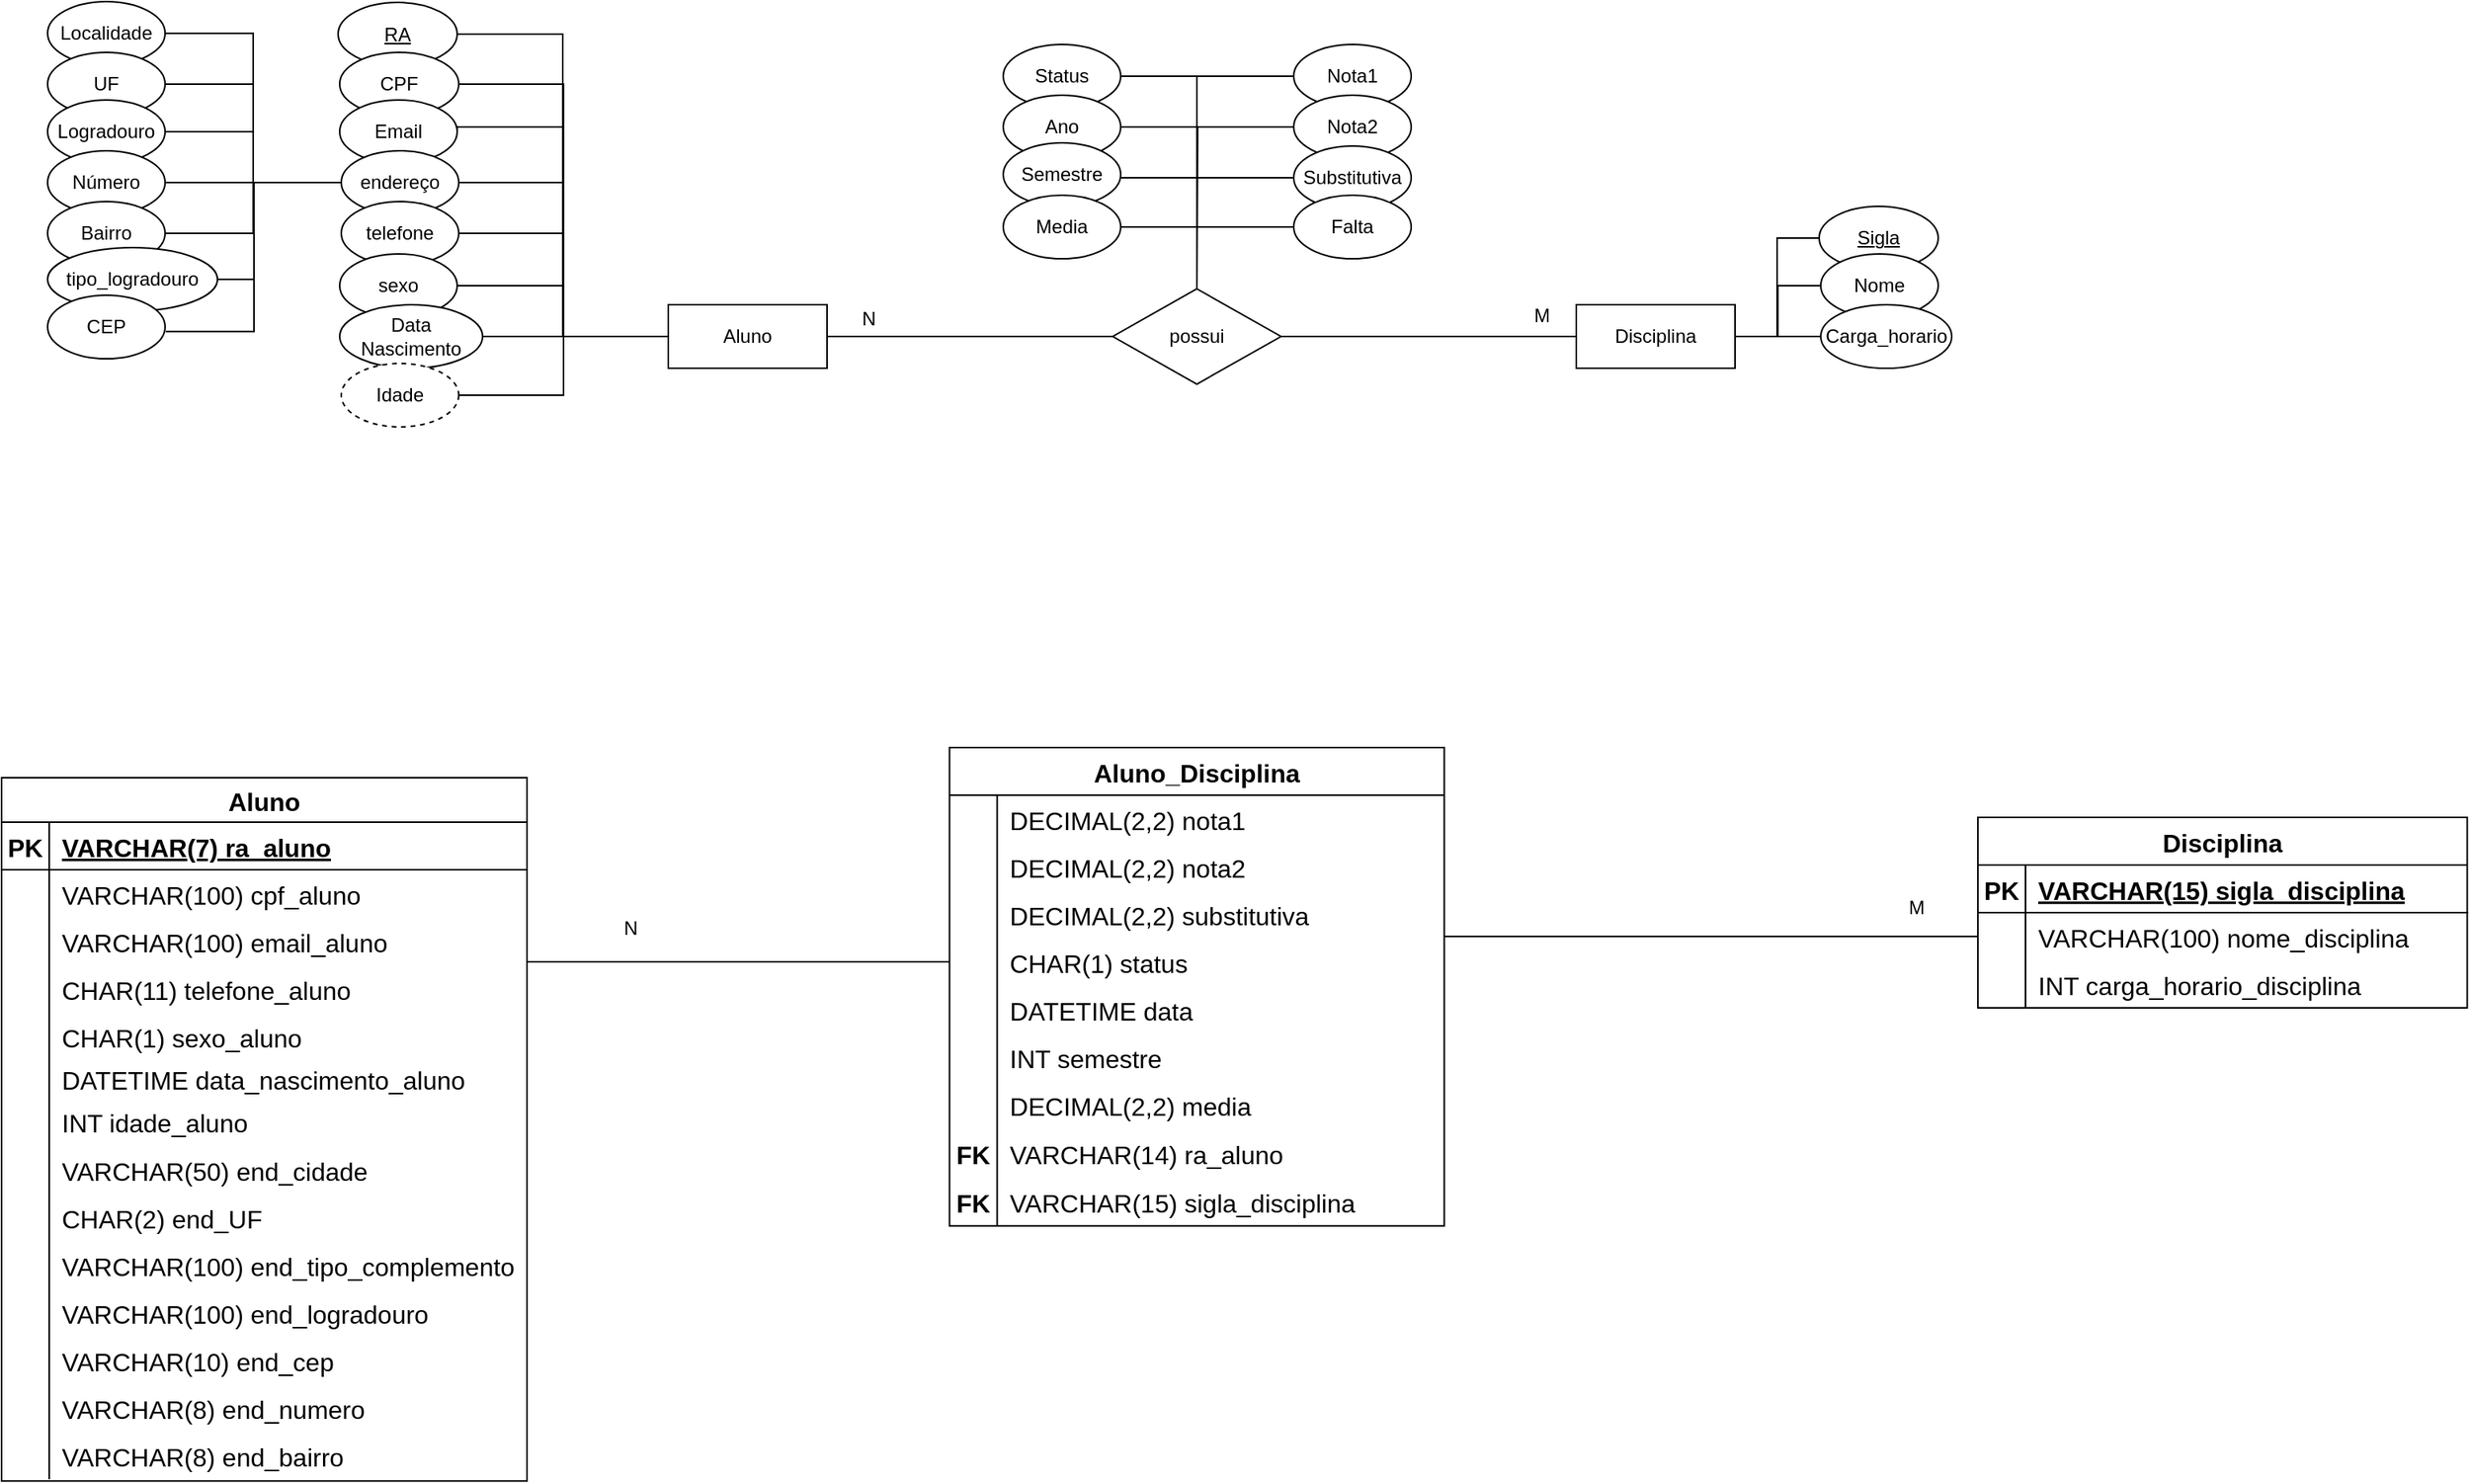 <mxfile version="17.1.3" type="github">
  <diagram id="92HCizF0M8DW_3v3pfqs" name="Page-1">
    <mxGraphModel dx="2462" dy="394" grid="0" gridSize="10" guides="1" tooltips="1" connect="1" arrows="1" fold="1" page="0" pageScale="1" pageWidth="827" pageHeight="1169" math="0" shadow="0">
      <root>
        <mxCell id="0" />
        <mxCell id="1" parent="0" />
        <mxCell id="YF7452UKXAWDAOlCruJd-1" value="RA" style="ellipse;whiteSpace=wrap;html=1;align=center;fontStyle=4;" vertex="1" parent="1">
          <mxGeometry x="-12" y="446.5" width="75" height="40" as="geometry" />
        </mxCell>
        <mxCell id="YF7452UKXAWDAOlCruJd-2" style="edgeStyle=orthogonalEdgeStyle;rounded=0;orthogonalLoop=1;jettySize=auto;html=1;entryX=1;entryY=0.5;entryDx=0;entryDy=0;endArrow=none;endFill=0;" edge="1" parent="1" source="YF7452UKXAWDAOlCruJd-11" target="YF7452UKXAWDAOlCruJd-25">
          <mxGeometry relative="1" as="geometry" />
        </mxCell>
        <mxCell id="YF7452UKXAWDAOlCruJd-3" style="edgeStyle=orthogonalEdgeStyle;rounded=0;orthogonalLoop=1;jettySize=auto;html=1;entryX=1;entryY=0.5;entryDx=0;entryDy=0;endArrow=none;endFill=0;" edge="1" parent="1" source="YF7452UKXAWDAOlCruJd-11" target="YF7452UKXAWDAOlCruJd-24">
          <mxGeometry relative="1" as="geometry" />
        </mxCell>
        <mxCell id="YF7452UKXAWDAOlCruJd-4" style="edgeStyle=orthogonalEdgeStyle;rounded=0;orthogonalLoop=1;jettySize=auto;html=1;entryX=1;entryY=0.5;entryDx=0;entryDy=0;endArrow=none;endFill=0;" edge="1" parent="1" source="YF7452UKXAWDAOlCruJd-11" target="YF7452UKXAWDAOlCruJd-23">
          <mxGeometry relative="1" as="geometry">
            <Array as="points">
              <mxPoint x="130" y="657" />
              <mxPoint x="130" y="625" />
            </Array>
          </mxGeometry>
        </mxCell>
        <mxCell id="YF7452UKXAWDAOlCruJd-5" style="edgeStyle=orthogonalEdgeStyle;rounded=0;orthogonalLoop=1;jettySize=auto;html=1;entryX=1;entryY=0.5;entryDx=0;entryDy=0;endArrow=none;endFill=0;" edge="1" parent="1" source="YF7452UKXAWDAOlCruJd-11" target="YF7452UKXAWDAOlCruJd-22">
          <mxGeometry relative="1" as="geometry" />
        </mxCell>
        <mxCell id="YF7452UKXAWDAOlCruJd-6" style="edgeStyle=orthogonalEdgeStyle;rounded=0;orthogonalLoop=1;jettySize=auto;html=1;entryX=1;entryY=0.5;entryDx=0;entryDy=0;endArrow=none;endFill=0;" edge="1" parent="1" source="YF7452UKXAWDAOlCruJd-11" target="YF7452UKXAWDAOlCruJd-21">
          <mxGeometry relative="1" as="geometry" />
        </mxCell>
        <mxCell id="YF7452UKXAWDAOlCruJd-7" style="edgeStyle=orthogonalEdgeStyle;rounded=0;orthogonalLoop=1;jettySize=auto;html=1;entryX=1;entryY=0.5;entryDx=0;entryDy=0;endArrow=none;endFill=0;" edge="1" parent="1" source="YF7452UKXAWDAOlCruJd-11" target="YF7452UKXAWDAOlCruJd-13">
          <mxGeometry relative="1" as="geometry">
            <Array as="points">
              <mxPoint x="130" y="657" />
              <mxPoint x="130" y="525" />
            </Array>
          </mxGeometry>
        </mxCell>
        <mxCell id="YF7452UKXAWDAOlCruJd-8" style="edgeStyle=orthogonalEdgeStyle;rounded=0;orthogonalLoop=1;jettySize=auto;html=1;entryX=1;entryY=0.5;entryDx=0;entryDy=0;endArrow=none;endFill=0;" edge="1" parent="1" source="YF7452UKXAWDAOlCruJd-11" target="YF7452UKXAWDAOlCruJd-12">
          <mxGeometry relative="1" as="geometry" />
        </mxCell>
        <mxCell id="YF7452UKXAWDAOlCruJd-9" style="edgeStyle=orthogonalEdgeStyle;rounded=0;orthogonalLoop=1;jettySize=auto;html=1;entryX=0;entryY=0.5;entryDx=0;entryDy=0;endArrow=none;endFill=0;" edge="1" parent="1" source="YF7452UKXAWDAOlCruJd-11" target="YF7452UKXAWDAOlCruJd-35">
          <mxGeometry relative="1" as="geometry" />
        </mxCell>
        <mxCell id="YF7452UKXAWDAOlCruJd-10" style="edgeStyle=orthogonalEdgeStyle;rounded=0;orthogonalLoop=1;jettySize=auto;html=1;entryX=1;entryY=0.5;entryDx=0;entryDy=0;endArrow=none;endFill=0;" edge="1" parent="1" source="YF7452UKXAWDAOlCruJd-11" target="YF7452UKXAWDAOlCruJd-1">
          <mxGeometry relative="1" as="geometry" />
        </mxCell>
        <mxCell id="YF7452UKXAWDAOlCruJd-11" value="Aluno" style="whiteSpace=wrap;html=1;align=center;" vertex="1" parent="1">
          <mxGeometry x="196" y="637" width="100" height="40" as="geometry" />
        </mxCell>
        <mxCell id="YF7452UKXAWDAOlCruJd-12" value="CPF" style="ellipse;whiteSpace=wrap;html=1;align=center;fontStyle=0;" vertex="1" parent="1">
          <mxGeometry x="-11" y="478" width="75" height="40" as="geometry" />
        </mxCell>
        <mxCell id="YF7452UKXAWDAOlCruJd-13" value="Email" style="ellipse;whiteSpace=wrap;html=1;align=center;" vertex="1" parent="1">
          <mxGeometry x="-11" y="508" width="74" height="40" as="geometry" />
        </mxCell>
        <mxCell id="YF7452UKXAWDAOlCruJd-14" style="edgeStyle=orthogonalEdgeStyle;rounded=0;orthogonalLoop=1;jettySize=auto;html=1;exitX=0;exitY=0.5;exitDx=0;exitDy=0;entryX=1;entryY=0.5;entryDx=0;entryDy=0;endArrow=none;endFill=0;" edge="1" parent="1" source="YF7452UKXAWDAOlCruJd-21" target="YF7452UKXAWDAOlCruJd-26">
          <mxGeometry relative="1" as="geometry" />
        </mxCell>
        <mxCell id="YF7452UKXAWDAOlCruJd-15" style="edgeStyle=orthogonalEdgeStyle;rounded=0;orthogonalLoop=1;jettySize=auto;html=1;entryX=1;entryY=0.5;entryDx=0;entryDy=0;endArrow=none;endFill=0;" edge="1" parent="1" source="YF7452UKXAWDAOlCruJd-21" target="YF7452UKXAWDAOlCruJd-27">
          <mxGeometry relative="1" as="geometry" />
        </mxCell>
        <mxCell id="YF7452UKXAWDAOlCruJd-16" style="edgeStyle=orthogonalEdgeStyle;rounded=0;orthogonalLoop=1;jettySize=auto;html=1;entryX=1;entryY=0.5;entryDx=0;entryDy=0;endArrow=none;endFill=0;" edge="1" parent="1" source="YF7452UKXAWDAOlCruJd-21" target="YF7452UKXAWDAOlCruJd-28">
          <mxGeometry relative="1" as="geometry" />
        </mxCell>
        <mxCell id="YF7452UKXAWDAOlCruJd-17" style="edgeStyle=orthogonalEdgeStyle;rounded=0;orthogonalLoop=1;jettySize=auto;html=1;entryX=1;entryY=0.5;entryDx=0;entryDy=0;endArrow=none;endFill=0;" edge="1" parent="1" source="YF7452UKXAWDAOlCruJd-21" target="YF7452UKXAWDAOlCruJd-29">
          <mxGeometry relative="1" as="geometry" />
        </mxCell>
        <mxCell id="YF7452UKXAWDAOlCruJd-18" style="edgeStyle=orthogonalEdgeStyle;rounded=0;orthogonalLoop=1;jettySize=auto;html=1;entryX=1;entryY=0.5;entryDx=0;entryDy=0;endArrow=none;endFill=0;" edge="1" parent="1" source="YF7452UKXAWDAOlCruJd-21" target="YF7452UKXAWDAOlCruJd-30">
          <mxGeometry relative="1" as="geometry" />
        </mxCell>
        <mxCell id="YF7452UKXAWDAOlCruJd-19" style="edgeStyle=orthogonalEdgeStyle;rounded=0;orthogonalLoop=1;jettySize=auto;html=1;entryX=1;entryY=0.5;entryDx=0;entryDy=0;endArrow=none;endFill=0;" edge="1" parent="1" source="YF7452UKXAWDAOlCruJd-21" target="YF7452UKXAWDAOlCruJd-31">
          <mxGeometry relative="1" as="geometry">
            <Array as="points">
              <mxPoint x="-65" y="560" />
              <mxPoint x="-65" y="621" />
            </Array>
          </mxGeometry>
        </mxCell>
        <mxCell id="YF7452UKXAWDAOlCruJd-20" style="edgeStyle=orthogonalEdgeStyle;rounded=0;orthogonalLoop=1;jettySize=auto;html=1;entryX=1.005;entryY=0.572;entryDx=0;entryDy=0;entryPerimeter=0;endArrow=none;endFill=0;" edge="1" parent="1" source="YF7452UKXAWDAOlCruJd-21" target="YF7452UKXAWDAOlCruJd-32">
          <mxGeometry relative="1" as="geometry">
            <Array as="points">
              <mxPoint x="-65" y="560" />
              <mxPoint x="-65" y="654" />
            </Array>
          </mxGeometry>
        </mxCell>
        <mxCell id="YF7452UKXAWDAOlCruJd-21" value="endereço" style="ellipse;whiteSpace=wrap;html=1;align=center;" vertex="1" parent="1">
          <mxGeometry x="-10" y="540" width="74" height="40" as="geometry" />
        </mxCell>
        <mxCell id="YF7452UKXAWDAOlCruJd-22" value="telefone" style="ellipse;whiteSpace=wrap;html=1;align=center;" vertex="1" parent="1">
          <mxGeometry x="-10" y="572" width="74" height="40" as="geometry" />
        </mxCell>
        <mxCell id="YF7452UKXAWDAOlCruJd-23" value="sexo" style="ellipse;whiteSpace=wrap;html=1;align=center;" vertex="1" parent="1">
          <mxGeometry x="-11" y="605" width="74" height="40" as="geometry" />
        </mxCell>
        <mxCell id="YF7452UKXAWDAOlCruJd-24" value="Data Nascimento" style="ellipse;whiteSpace=wrap;html=1;align=center;" vertex="1" parent="1">
          <mxGeometry x="-11" y="637" width="90" height="40" as="geometry" />
        </mxCell>
        <mxCell id="YF7452UKXAWDAOlCruJd-25" value="Idade" style="ellipse;whiteSpace=wrap;html=1;align=center;dashed=1;" vertex="1" parent="1">
          <mxGeometry x="-10" y="674" width="74" height="40" as="geometry" />
        </mxCell>
        <mxCell id="YF7452UKXAWDAOlCruJd-26" value="Localidade" style="ellipse;whiteSpace=wrap;html=1;align=center;" vertex="1" parent="1">
          <mxGeometry x="-195" y="446" width="74" height="40" as="geometry" />
        </mxCell>
        <mxCell id="YF7452UKXAWDAOlCruJd-27" value="UF" style="ellipse;whiteSpace=wrap;html=1;align=center;" vertex="1" parent="1">
          <mxGeometry x="-195" y="478" width="74" height="40" as="geometry" />
        </mxCell>
        <mxCell id="YF7452UKXAWDAOlCruJd-28" value="Logradouro" style="ellipse;whiteSpace=wrap;html=1;align=center;" vertex="1" parent="1">
          <mxGeometry x="-195" y="508" width="74" height="40" as="geometry" />
        </mxCell>
        <mxCell id="YF7452UKXAWDAOlCruJd-29" value="Número" style="ellipse;whiteSpace=wrap;html=1;align=center;" vertex="1" parent="1">
          <mxGeometry x="-195" y="540" width="74" height="40" as="geometry" />
        </mxCell>
        <mxCell id="YF7452UKXAWDAOlCruJd-30" value="Bairro" style="ellipse;whiteSpace=wrap;html=1;align=center;" vertex="1" parent="1">
          <mxGeometry x="-195" y="572" width="74" height="40" as="geometry" />
        </mxCell>
        <mxCell id="YF7452UKXAWDAOlCruJd-31" value="tipo_logradouro" style="ellipse;whiteSpace=wrap;html=1;align=center;" vertex="1" parent="1">
          <mxGeometry x="-195" y="601" width="107" height="40" as="geometry" />
        </mxCell>
        <mxCell id="YF7452UKXAWDAOlCruJd-32" value="CEP" style="ellipse;whiteSpace=wrap;html=1;align=center;" vertex="1" parent="1">
          <mxGeometry x="-195" y="631" width="74" height="40" as="geometry" />
        </mxCell>
        <mxCell id="YF7452UKXAWDAOlCruJd-33" style="edgeStyle=orthogonalEdgeStyle;rounded=0;orthogonalLoop=1;jettySize=auto;html=1;entryX=0;entryY=0.5;entryDx=0;entryDy=0;endArrow=none;endFill=0;" edge="1" parent="1" source="YF7452UKXAWDAOlCruJd-35" target="YF7452UKXAWDAOlCruJd-39">
          <mxGeometry relative="1" as="geometry" />
        </mxCell>
        <mxCell id="YF7452UKXAWDAOlCruJd-34" style="edgeStyle=orthogonalEdgeStyle;rounded=0;orthogonalLoop=1;jettySize=auto;html=1;entryX=1;entryY=0.5;entryDx=0;entryDy=0;fontSize=16;endArrow=none;endFill=0;" edge="1" parent="1" source="YF7452UKXAWDAOlCruJd-35" target="YF7452UKXAWDAOlCruJd-59">
          <mxGeometry relative="1" as="geometry" />
        </mxCell>
        <mxCell id="YF7452UKXAWDAOlCruJd-35" value="possui" style="shape=rhombus;perimeter=rhombusPerimeter;whiteSpace=wrap;html=1;align=center;" vertex="1" parent="1">
          <mxGeometry x="476" y="627" width="106" height="60" as="geometry" />
        </mxCell>
        <mxCell id="YF7452UKXAWDAOlCruJd-36" style="edgeStyle=orthogonalEdgeStyle;rounded=0;orthogonalLoop=1;jettySize=auto;html=1;entryX=0;entryY=0.5;entryDx=0;entryDy=0;endArrow=none;endFill=0;" edge="1" parent="1" source="YF7452UKXAWDAOlCruJd-39" target="YF7452UKXAWDAOlCruJd-42">
          <mxGeometry relative="1" as="geometry" />
        </mxCell>
        <mxCell id="YF7452UKXAWDAOlCruJd-37" style="edgeStyle=orthogonalEdgeStyle;rounded=0;orthogonalLoop=1;jettySize=auto;html=1;entryX=0;entryY=0.5;entryDx=0;entryDy=0;endArrow=none;endFill=0;" edge="1" parent="1" source="YF7452UKXAWDAOlCruJd-39" target="YF7452UKXAWDAOlCruJd-43">
          <mxGeometry relative="1" as="geometry" />
        </mxCell>
        <mxCell id="YF7452UKXAWDAOlCruJd-38" style="edgeStyle=orthogonalEdgeStyle;rounded=0;orthogonalLoop=1;jettySize=auto;html=1;endArrow=none;endFill=0;" edge="1" parent="1" source="YF7452UKXAWDAOlCruJd-39" target="YF7452UKXAWDAOlCruJd-44">
          <mxGeometry relative="1" as="geometry" />
        </mxCell>
        <mxCell id="YF7452UKXAWDAOlCruJd-39" value="Disciplina" style="whiteSpace=wrap;html=1;align=center;" vertex="1" parent="1">
          <mxGeometry x="768" y="637" width="100" height="40" as="geometry" />
        </mxCell>
        <mxCell id="YF7452UKXAWDAOlCruJd-40" value="N" style="text;html=1;align=center;verticalAlign=middle;resizable=0;points=[];autosize=1;strokeColor=none;fillColor=none;" vertex="1" parent="1">
          <mxGeometry x="312" y="637" width="19" height="18" as="geometry" />
        </mxCell>
        <mxCell id="YF7452UKXAWDAOlCruJd-41" value="M" style="text;html=1;align=center;verticalAlign=middle;resizable=0;points=[];autosize=1;strokeColor=none;fillColor=none;" vertex="1" parent="1">
          <mxGeometry x="736" y="635" width="20" height="18" as="geometry" />
        </mxCell>
        <mxCell id="YF7452UKXAWDAOlCruJd-42" value="Sigla" style="ellipse;whiteSpace=wrap;html=1;align=center;fontStyle=4;" vertex="1" parent="1">
          <mxGeometry x="921" y="575" width="75" height="40" as="geometry" />
        </mxCell>
        <mxCell id="YF7452UKXAWDAOlCruJd-43" value="Nome" style="ellipse;whiteSpace=wrap;html=1;align=center;" vertex="1" parent="1">
          <mxGeometry x="922" y="605" width="74" height="40" as="geometry" />
        </mxCell>
        <mxCell id="YF7452UKXAWDAOlCruJd-44" value="Carga_horario" style="ellipse;whiteSpace=wrap;html=1;align=center;" vertex="1" parent="1">
          <mxGeometry x="922" y="637" width="82.5" height="40" as="geometry" />
        </mxCell>
        <mxCell id="YF7452UKXAWDAOlCruJd-45" style="edgeStyle=orthogonalEdgeStyle;rounded=0;orthogonalLoop=1;jettySize=auto;html=1;entryX=0.5;entryY=0;entryDx=0;entryDy=0;endArrow=none;endFill=0;" edge="1" parent="1" source="YF7452UKXAWDAOlCruJd-46" target="YF7452UKXAWDAOlCruJd-35">
          <mxGeometry relative="1" as="geometry" />
        </mxCell>
        <mxCell id="YF7452UKXAWDAOlCruJd-46" value="Nota1" style="ellipse;whiteSpace=wrap;html=1;align=center;" vertex="1" parent="1">
          <mxGeometry x="590" y="473" width="74" height="40" as="geometry" />
        </mxCell>
        <mxCell id="YF7452UKXAWDAOlCruJd-47" style="edgeStyle=orthogonalEdgeStyle;rounded=0;orthogonalLoop=1;jettySize=auto;html=1;entryX=0.5;entryY=0;entryDx=0;entryDy=0;endArrow=none;endFill=0;" edge="1" parent="1" source="YF7452UKXAWDAOlCruJd-48" target="YF7452UKXAWDAOlCruJd-35">
          <mxGeometry relative="1" as="geometry" />
        </mxCell>
        <mxCell id="YF7452UKXAWDAOlCruJd-48" value="Nota2" style="ellipse;whiteSpace=wrap;html=1;align=center;" vertex="1" parent="1">
          <mxGeometry x="590" y="505" width="74" height="40" as="geometry" />
        </mxCell>
        <mxCell id="YF7452UKXAWDAOlCruJd-49" style="edgeStyle=orthogonalEdgeStyle;rounded=0;orthogonalLoop=1;jettySize=auto;html=1;entryX=0.5;entryY=0;entryDx=0;entryDy=0;endArrow=none;endFill=0;" edge="1" parent="1" source="YF7452UKXAWDAOlCruJd-50" target="YF7452UKXAWDAOlCruJd-35">
          <mxGeometry relative="1" as="geometry" />
        </mxCell>
        <mxCell id="YF7452UKXAWDAOlCruJd-50" value="Substitutiva" style="ellipse;whiteSpace=wrap;html=1;align=center;" vertex="1" parent="1">
          <mxGeometry x="590" y="537" width="74" height="40" as="geometry" />
        </mxCell>
        <mxCell id="YF7452UKXAWDAOlCruJd-51" style="edgeStyle=orthogonalEdgeStyle;rounded=0;orthogonalLoop=1;jettySize=auto;html=1;entryX=0.5;entryY=0;entryDx=0;entryDy=0;endArrow=none;endFill=0;" edge="1" parent="1" source="YF7452UKXAWDAOlCruJd-52" target="YF7452UKXAWDAOlCruJd-35">
          <mxGeometry relative="1" as="geometry" />
        </mxCell>
        <mxCell id="YF7452UKXAWDAOlCruJd-52" value="Falta" style="ellipse;whiteSpace=wrap;html=1;align=center;" vertex="1" parent="1">
          <mxGeometry x="590" y="568" width="74" height="40" as="geometry" />
        </mxCell>
        <mxCell id="YF7452UKXAWDAOlCruJd-53" style="edgeStyle=orthogonalEdgeStyle;rounded=0;orthogonalLoop=1;jettySize=auto;html=1;entryX=0.5;entryY=0;entryDx=0;entryDy=0;endArrow=none;endFill=0;" edge="1" parent="1" source="YF7452UKXAWDAOlCruJd-54" target="YF7452UKXAWDAOlCruJd-35">
          <mxGeometry relative="1" as="geometry">
            <Array as="points">
              <mxPoint x="529" y="493" />
            </Array>
          </mxGeometry>
        </mxCell>
        <mxCell id="YF7452UKXAWDAOlCruJd-54" value="Status" style="ellipse;whiteSpace=wrap;html=1;align=center;" vertex="1" parent="1">
          <mxGeometry x="407" y="473" width="74" height="40" as="geometry" />
        </mxCell>
        <mxCell id="YF7452UKXAWDAOlCruJd-55" style="edgeStyle=orthogonalEdgeStyle;rounded=0;orthogonalLoop=1;jettySize=auto;html=1;endArrow=none;endFill=0;" edge="1" parent="1" source="YF7452UKXAWDAOlCruJd-56">
          <mxGeometry relative="1" as="geometry">
            <mxPoint x="529" y="625.882" as="targetPoint" />
          </mxGeometry>
        </mxCell>
        <mxCell id="YF7452UKXAWDAOlCruJd-56" value="Ano" style="ellipse;whiteSpace=wrap;html=1;align=center;" vertex="1" parent="1">
          <mxGeometry x="407" y="505" width="74" height="40" as="geometry" />
        </mxCell>
        <mxCell id="YF7452UKXAWDAOlCruJd-57" style="edgeStyle=orthogonalEdgeStyle;rounded=0;orthogonalLoop=1;jettySize=auto;html=1;entryX=0.5;entryY=0;entryDx=0;entryDy=0;endArrow=none;endFill=0;" edge="1" parent="1" source="YF7452UKXAWDAOlCruJd-58" target="YF7452UKXAWDAOlCruJd-35">
          <mxGeometry relative="1" as="geometry">
            <Array as="points">
              <mxPoint x="529" y="557" />
            </Array>
          </mxGeometry>
        </mxCell>
        <mxCell id="YF7452UKXAWDAOlCruJd-58" value="Semestre" style="ellipse;whiteSpace=wrap;html=1;align=center;" vertex="1" parent="1">
          <mxGeometry x="407" y="535" width="74" height="40" as="geometry" />
        </mxCell>
        <mxCell id="YF7452UKXAWDAOlCruJd-59" value="Media" style="ellipse;whiteSpace=wrap;html=1;align=center;" vertex="1" parent="1">
          <mxGeometry x="407" y="568" width="74" height="40" as="geometry" />
        </mxCell>
        <mxCell id="YF7452UKXAWDAOlCruJd-60" style="edgeStyle=orthogonalEdgeStyle;rounded=0;orthogonalLoop=1;jettySize=auto;html=1;entryX=0;entryY=0.5;entryDx=0;entryDy=0;endArrow=none;endFill=0;" edge="1" parent="1" source="YF7452UKXAWDAOlCruJd-61" target="YF7452UKXAWDAOlCruJd-115">
          <mxGeometry relative="1" as="geometry">
            <Array as="points">
              <mxPoint x="162" y="1051" />
              <mxPoint x="162" y="1051" />
            </Array>
          </mxGeometry>
        </mxCell>
        <mxCell id="YF7452UKXAWDAOlCruJd-61" value="Aluno" style="shape=table;startSize=28;container=1;collapsible=1;childLayout=tableLayout;fixedRows=1;rowLines=0;fontStyle=1;align=center;resizeLast=1;fontSize=16;" vertex="1" parent="1">
          <mxGeometry x="-224" y="935" width="331" height="443.08" as="geometry" />
        </mxCell>
        <mxCell id="YF7452UKXAWDAOlCruJd-62" value="" style="shape=tableRow;horizontal=0;startSize=0;swimlaneHead=0;swimlaneBody=0;fillColor=none;collapsible=0;dropTarget=0;points=[[0,0.5],[1,0.5]];portConstraint=eastwest;top=0;left=0;right=0;bottom=1;fontSize=16;" vertex="1" parent="YF7452UKXAWDAOlCruJd-61">
          <mxGeometry y="28" width="331" height="30" as="geometry" />
        </mxCell>
        <mxCell id="YF7452UKXAWDAOlCruJd-63" value="PK" style="shape=partialRectangle;connectable=0;fillColor=none;top=0;left=0;bottom=0;right=0;fontStyle=1;overflow=hidden;fontSize=16;" vertex="1" parent="YF7452UKXAWDAOlCruJd-62">
          <mxGeometry width="30" height="30" as="geometry">
            <mxRectangle width="30" height="30" as="alternateBounds" />
          </mxGeometry>
        </mxCell>
        <mxCell id="YF7452UKXAWDAOlCruJd-64" value="VARCHAR(7) ra_aluno" style="shape=partialRectangle;connectable=0;fillColor=none;top=0;left=0;bottom=0;right=0;align=left;spacingLeft=6;fontStyle=5;overflow=hidden;fontSize=16;" vertex="1" parent="YF7452UKXAWDAOlCruJd-62">
          <mxGeometry x="30" width="301" height="30" as="geometry">
            <mxRectangle width="301" height="30" as="alternateBounds" />
          </mxGeometry>
        </mxCell>
        <mxCell id="YF7452UKXAWDAOlCruJd-65" value="" style="shape=tableRow;horizontal=0;startSize=0;swimlaneHead=0;swimlaneBody=0;fillColor=none;collapsible=0;dropTarget=0;points=[[0,0.5],[1,0.5]];portConstraint=eastwest;top=0;left=0;right=0;bottom=0;fontSize=16;" vertex="1" parent="YF7452UKXAWDAOlCruJd-61">
          <mxGeometry y="58" width="331" height="30" as="geometry" />
        </mxCell>
        <mxCell id="YF7452UKXAWDAOlCruJd-66" value="" style="shape=partialRectangle;connectable=0;fillColor=none;top=0;left=0;bottom=0;right=0;editable=1;overflow=hidden;fontSize=16;" vertex="1" parent="YF7452UKXAWDAOlCruJd-65">
          <mxGeometry width="30" height="30" as="geometry">
            <mxRectangle width="30" height="30" as="alternateBounds" />
          </mxGeometry>
        </mxCell>
        <mxCell id="YF7452UKXAWDAOlCruJd-67" value="VARCHAR(100) cpf_aluno" style="shape=partialRectangle;connectable=0;fillColor=none;top=0;left=0;bottom=0;right=0;align=left;spacingLeft=6;overflow=hidden;fontSize=16;" vertex="1" parent="YF7452UKXAWDAOlCruJd-65">
          <mxGeometry x="30" width="301" height="30" as="geometry">
            <mxRectangle width="301" height="30" as="alternateBounds" />
          </mxGeometry>
        </mxCell>
        <mxCell id="YF7452UKXAWDAOlCruJd-68" value="" style="shape=tableRow;horizontal=0;startSize=0;swimlaneHead=0;swimlaneBody=0;fillColor=none;collapsible=0;dropTarget=0;points=[[0,0.5],[1,0.5]];portConstraint=eastwest;top=0;left=0;right=0;bottom=0;fontSize=16;" vertex="1" parent="YF7452UKXAWDAOlCruJd-61">
          <mxGeometry y="88" width="331" height="30" as="geometry" />
        </mxCell>
        <mxCell id="YF7452UKXAWDAOlCruJd-69" value="" style="shape=partialRectangle;connectable=0;fillColor=none;top=0;left=0;bottom=0;right=0;editable=1;overflow=hidden;fontSize=16;" vertex="1" parent="YF7452UKXAWDAOlCruJd-68">
          <mxGeometry width="30" height="30" as="geometry">
            <mxRectangle width="30" height="30" as="alternateBounds" />
          </mxGeometry>
        </mxCell>
        <mxCell id="YF7452UKXAWDAOlCruJd-70" value="VARCHAR(100) email_aluno" style="shape=partialRectangle;connectable=0;fillColor=none;top=0;left=0;bottom=0;right=0;align=left;spacingLeft=6;overflow=hidden;fontSize=16;" vertex="1" parent="YF7452UKXAWDAOlCruJd-68">
          <mxGeometry x="30" width="301" height="30" as="geometry">
            <mxRectangle width="301" height="30" as="alternateBounds" />
          </mxGeometry>
        </mxCell>
        <mxCell id="YF7452UKXAWDAOlCruJd-71" value="" style="shape=tableRow;horizontal=0;startSize=0;swimlaneHead=0;swimlaneBody=0;fillColor=none;collapsible=0;dropTarget=0;points=[[0,0.5],[1,0.5]];portConstraint=eastwest;top=0;left=0;right=0;bottom=0;fontSize=16;" vertex="1" parent="YF7452UKXAWDAOlCruJd-61">
          <mxGeometry y="118" width="331" height="30" as="geometry" />
        </mxCell>
        <mxCell id="YF7452UKXAWDAOlCruJd-72" value="" style="shape=partialRectangle;connectable=0;fillColor=none;top=0;left=0;bottom=0;right=0;editable=1;overflow=hidden;fontSize=16;" vertex="1" parent="YF7452UKXAWDAOlCruJd-71">
          <mxGeometry width="30" height="30" as="geometry">
            <mxRectangle width="30" height="30" as="alternateBounds" />
          </mxGeometry>
        </mxCell>
        <mxCell id="YF7452UKXAWDAOlCruJd-73" value="CHAR(11) telefone_aluno" style="shape=partialRectangle;connectable=0;fillColor=none;top=0;left=0;bottom=0;right=0;align=left;spacingLeft=6;overflow=hidden;fontSize=16;" vertex="1" parent="YF7452UKXAWDAOlCruJd-71">
          <mxGeometry x="30" width="301" height="30" as="geometry">
            <mxRectangle width="301" height="30" as="alternateBounds" />
          </mxGeometry>
        </mxCell>
        <mxCell id="YF7452UKXAWDAOlCruJd-74" value="" style="shape=tableRow;horizontal=0;startSize=0;swimlaneHead=0;swimlaneBody=0;fillColor=none;collapsible=0;dropTarget=0;points=[[0,0.5],[1,0.5]];portConstraint=eastwest;top=0;left=0;right=0;bottom=0;fontSize=16;" vertex="1" parent="YF7452UKXAWDAOlCruJd-61">
          <mxGeometry y="148" width="331" height="30" as="geometry" />
        </mxCell>
        <mxCell id="YF7452UKXAWDAOlCruJd-75" value="" style="shape=partialRectangle;connectable=0;fillColor=none;top=0;left=0;bottom=0;right=0;editable=1;overflow=hidden;fontSize=16;" vertex="1" parent="YF7452UKXAWDAOlCruJd-74">
          <mxGeometry width="30" height="30" as="geometry">
            <mxRectangle width="30" height="30" as="alternateBounds" />
          </mxGeometry>
        </mxCell>
        <mxCell id="YF7452UKXAWDAOlCruJd-76" value="CHAR(1) sexo_aluno" style="shape=partialRectangle;connectable=0;fillColor=none;top=0;left=0;bottom=0;right=0;align=left;spacingLeft=6;overflow=hidden;fontSize=16;" vertex="1" parent="YF7452UKXAWDAOlCruJd-74">
          <mxGeometry x="30" width="301" height="30" as="geometry">
            <mxRectangle width="301" height="30" as="alternateBounds" />
          </mxGeometry>
        </mxCell>
        <mxCell id="YF7452UKXAWDAOlCruJd-77" value="" style="shape=tableRow;horizontal=0;startSize=0;swimlaneHead=0;swimlaneBody=0;fillColor=none;collapsible=0;dropTarget=0;points=[[0,0.5],[1,0.5]];portConstraint=eastwest;top=0;left=0;right=0;bottom=0;fontSize=16;" vertex="1" parent="YF7452UKXAWDAOlCruJd-61">
          <mxGeometry y="178" width="331" height="23" as="geometry" />
        </mxCell>
        <mxCell id="YF7452UKXAWDAOlCruJd-78" value="" style="shape=partialRectangle;connectable=0;fillColor=none;top=0;left=0;bottom=0;right=0;editable=1;overflow=hidden;fontSize=16;" vertex="1" parent="YF7452UKXAWDAOlCruJd-77">
          <mxGeometry width="30" height="23" as="geometry">
            <mxRectangle width="30" height="23" as="alternateBounds" />
          </mxGeometry>
        </mxCell>
        <mxCell id="YF7452UKXAWDAOlCruJd-79" value="DATETIME data_nascimento_aluno" style="shape=partialRectangle;connectable=0;fillColor=none;top=0;left=0;bottom=0;right=0;align=left;spacingLeft=6;overflow=hidden;fontSize=16;" vertex="1" parent="YF7452UKXAWDAOlCruJd-77">
          <mxGeometry x="30" width="301" height="23" as="geometry">
            <mxRectangle width="301" height="23" as="alternateBounds" />
          </mxGeometry>
        </mxCell>
        <mxCell id="YF7452UKXAWDAOlCruJd-80" value="" style="shape=tableRow;horizontal=0;startSize=0;swimlaneHead=0;swimlaneBody=0;fillColor=none;collapsible=0;dropTarget=0;points=[[0,0.5],[1,0.5]];portConstraint=eastwest;top=0;left=0;right=0;bottom=0;fontSize=16;" vertex="1" parent="YF7452UKXAWDAOlCruJd-61">
          <mxGeometry y="201" width="331" height="31" as="geometry" />
        </mxCell>
        <mxCell id="YF7452UKXAWDAOlCruJd-81" value="" style="shape=partialRectangle;connectable=0;fillColor=none;top=0;left=0;bottom=0;right=0;editable=1;overflow=hidden;fontSize=16;" vertex="1" parent="YF7452UKXAWDAOlCruJd-80">
          <mxGeometry width="30" height="31" as="geometry">
            <mxRectangle width="30" height="31" as="alternateBounds" />
          </mxGeometry>
        </mxCell>
        <mxCell id="YF7452UKXAWDAOlCruJd-82" value="INT idade_aluno" style="shape=partialRectangle;connectable=0;fillColor=none;top=0;left=0;bottom=0;right=0;align=left;spacingLeft=6;overflow=hidden;fontSize=16;" vertex="1" parent="YF7452UKXAWDAOlCruJd-80">
          <mxGeometry x="30" width="301" height="31" as="geometry">
            <mxRectangle width="301" height="31" as="alternateBounds" />
          </mxGeometry>
        </mxCell>
        <mxCell id="YF7452UKXAWDAOlCruJd-83" value="" style="shape=tableRow;horizontal=0;startSize=0;swimlaneHead=0;swimlaneBody=0;fillColor=none;collapsible=0;dropTarget=0;points=[[0,0.5],[1,0.5]];portConstraint=eastwest;top=0;left=0;right=0;bottom=0;fontSize=16;" vertex="1" parent="YF7452UKXAWDAOlCruJd-61">
          <mxGeometry y="232" width="331" height="30" as="geometry" />
        </mxCell>
        <mxCell id="YF7452UKXAWDAOlCruJd-84" value="" style="shape=partialRectangle;connectable=0;fillColor=none;top=0;left=0;bottom=0;right=0;editable=1;overflow=hidden;fontSize=16;" vertex="1" parent="YF7452UKXAWDAOlCruJd-83">
          <mxGeometry width="30" height="30" as="geometry">
            <mxRectangle width="30" height="30" as="alternateBounds" />
          </mxGeometry>
        </mxCell>
        <mxCell id="YF7452UKXAWDAOlCruJd-85" value="VARCHAR(50) end_cidade " style="shape=partialRectangle;connectable=0;fillColor=none;top=0;left=0;bottom=0;right=0;align=left;spacingLeft=6;overflow=hidden;fontSize=16;" vertex="1" parent="YF7452UKXAWDAOlCruJd-83">
          <mxGeometry x="30" width="301" height="30" as="geometry">
            <mxRectangle width="301" height="30" as="alternateBounds" />
          </mxGeometry>
        </mxCell>
        <mxCell id="YF7452UKXAWDAOlCruJd-86" value="" style="shape=tableRow;horizontal=0;startSize=0;swimlaneHead=0;swimlaneBody=0;fillColor=none;collapsible=0;dropTarget=0;points=[[0,0.5],[1,0.5]];portConstraint=eastwest;top=0;left=0;right=0;bottom=0;fontSize=16;" vertex="1" parent="YF7452UKXAWDAOlCruJd-61">
          <mxGeometry y="262" width="331" height="30" as="geometry" />
        </mxCell>
        <mxCell id="YF7452UKXAWDAOlCruJd-87" value="" style="shape=partialRectangle;connectable=0;fillColor=none;top=0;left=0;bottom=0;right=0;editable=1;overflow=hidden;fontSize=16;" vertex="1" parent="YF7452UKXAWDAOlCruJd-86">
          <mxGeometry width="30" height="30" as="geometry">
            <mxRectangle width="30" height="30" as="alternateBounds" />
          </mxGeometry>
        </mxCell>
        <mxCell id="YF7452UKXAWDAOlCruJd-88" value="CHAR(2) end_UF" style="shape=partialRectangle;connectable=0;fillColor=none;top=0;left=0;bottom=0;right=0;align=left;spacingLeft=6;overflow=hidden;fontSize=16;" vertex="1" parent="YF7452UKXAWDAOlCruJd-86">
          <mxGeometry x="30" width="301" height="30" as="geometry">
            <mxRectangle width="301" height="30" as="alternateBounds" />
          </mxGeometry>
        </mxCell>
        <mxCell id="YF7452UKXAWDAOlCruJd-89" value="" style="shape=tableRow;horizontal=0;startSize=0;swimlaneHead=0;swimlaneBody=0;fillColor=none;collapsible=0;dropTarget=0;points=[[0,0.5],[1,0.5]];portConstraint=eastwest;top=0;left=0;right=0;bottom=0;fontSize=16;" vertex="1" parent="YF7452UKXAWDAOlCruJd-61">
          <mxGeometry y="292" width="331" height="30" as="geometry" />
        </mxCell>
        <mxCell id="YF7452UKXAWDAOlCruJd-90" value="" style="shape=partialRectangle;connectable=0;fillColor=none;top=0;left=0;bottom=0;right=0;editable=1;overflow=hidden;fontSize=16;" vertex="1" parent="YF7452UKXAWDAOlCruJd-89">
          <mxGeometry width="30" height="30" as="geometry">
            <mxRectangle width="30" height="30" as="alternateBounds" />
          </mxGeometry>
        </mxCell>
        <mxCell id="YF7452UKXAWDAOlCruJd-91" value="VARCHAR(100) end_tipo_complemento" style="shape=partialRectangle;connectable=0;fillColor=none;top=0;left=0;bottom=0;right=0;align=left;spacingLeft=6;overflow=hidden;fontSize=16;" vertex="1" parent="YF7452UKXAWDAOlCruJd-89">
          <mxGeometry x="30" width="301" height="30" as="geometry">
            <mxRectangle width="301" height="30" as="alternateBounds" />
          </mxGeometry>
        </mxCell>
        <mxCell id="YF7452UKXAWDAOlCruJd-92" value="" style="shape=tableRow;horizontal=0;startSize=0;swimlaneHead=0;swimlaneBody=0;fillColor=none;collapsible=0;dropTarget=0;points=[[0,0.5],[1,0.5]];portConstraint=eastwest;top=0;left=0;right=0;bottom=0;fontSize=16;" vertex="1" parent="YF7452UKXAWDAOlCruJd-61">
          <mxGeometry y="322" width="331" height="30" as="geometry" />
        </mxCell>
        <mxCell id="YF7452UKXAWDAOlCruJd-93" value="" style="shape=partialRectangle;connectable=0;fillColor=none;top=0;left=0;bottom=0;right=0;editable=1;overflow=hidden;fontSize=16;" vertex="1" parent="YF7452UKXAWDAOlCruJd-92">
          <mxGeometry width="30" height="30" as="geometry">
            <mxRectangle width="30" height="30" as="alternateBounds" />
          </mxGeometry>
        </mxCell>
        <mxCell id="YF7452UKXAWDAOlCruJd-94" value="VARCHAR(100) end_logradouro" style="shape=partialRectangle;connectable=0;fillColor=none;top=0;left=0;bottom=0;right=0;align=left;spacingLeft=6;overflow=hidden;fontSize=16;" vertex="1" parent="YF7452UKXAWDAOlCruJd-92">
          <mxGeometry x="30" width="301" height="30" as="geometry">
            <mxRectangle width="301" height="30" as="alternateBounds" />
          </mxGeometry>
        </mxCell>
        <mxCell id="YF7452UKXAWDAOlCruJd-95" value="" style="shape=tableRow;horizontal=0;startSize=0;swimlaneHead=0;swimlaneBody=0;fillColor=none;collapsible=0;dropTarget=0;points=[[0,0.5],[1,0.5]];portConstraint=eastwest;top=0;left=0;right=0;bottom=0;fontSize=16;" vertex="1" parent="YF7452UKXAWDAOlCruJd-61">
          <mxGeometry y="352" width="331" height="30" as="geometry" />
        </mxCell>
        <mxCell id="YF7452UKXAWDAOlCruJd-96" value="" style="shape=partialRectangle;connectable=0;fillColor=none;top=0;left=0;bottom=0;right=0;editable=1;overflow=hidden;fontSize=16;" vertex="1" parent="YF7452UKXAWDAOlCruJd-95">
          <mxGeometry width="30" height="30" as="geometry">
            <mxRectangle width="30" height="30" as="alternateBounds" />
          </mxGeometry>
        </mxCell>
        <mxCell id="YF7452UKXAWDAOlCruJd-97" value="VARCHAR(10) end_cep" style="shape=partialRectangle;connectable=0;fillColor=none;top=0;left=0;bottom=0;right=0;align=left;spacingLeft=6;overflow=hidden;fontSize=16;" vertex="1" parent="YF7452UKXAWDAOlCruJd-95">
          <mxGeometry x="30" width="301" height="30" as="geometry">
            <mxRectangle width="301" height="30" as="alternateBounds" />
          </mxGeometry>
        </mxCell>
        <mxCell id="YF7452UKXAWDAOlCruJd-98" value="" style="shape=tableRow;horizontal=0;startSize=0;swimlaneHead=0;swimlaneBody=0;fillColor=none;collapsible=0;dropTarget=0;points=[[0,0.5],[1,0.5]];portConstraint=eastwest;top=0;left=0;right=0;bottom=0;fontSize=16;" vertex="1" parent="YF7452UKXAWDAOlCruJd-61">
          <mxGeometry y="382" width="331" height="30" as="geometry" />
        </mxCell>
        <mxCell id="YF7452UKXAWDAOlCruJd-99" value="" style="shape=partialRectangle;connectable=0;fillColor=none;top=0;left=0;bottom=0;right=0;editable=1;overflow=hidden;fontSize=16;" vertex="1" parent="YF7452UKXAWDAOlCruJd-98">
          <mxGeometry width="30" height="30" as="geometry">
            <mxRectangle width="30" height="30" as="alternateBounds" />
          </mxGeometry>
        </mxCell>
        <mxCell id="YF7452UKXAWDAOlCruJd-100" value="VARCHAR(8) end_numero " style="shape=partialRectangle;connectable=0;fillColor=none;top=0;left=0;bottom=0;right=0;align=left;spacingLeft=6;overflow=hidden;fontSize=16;" vertex="1" parent="YF7452UKXAWDAOlCruJd-98">
          <mxGeometry x="30" width="301" height="30" as="geometry">
            <mxRectangle width="301" height="30" as="alternateBounds" />
          </mxGeometry>
        </mxCell>
        <mxCell id="YF7452UKXAWDAOlCruJd-101" value="" style="shape=tableRow;horizontal=0;startSize=0;swimlaneHead=0;swimlaneBody=0;fillColor=none;collapsible=0;dropTarget=0;points=[[0,0.5],[1,0.5]];portConstraint=eastwest;top=0;left=0;right=0;bottom=0;fontSize=16;" vertex="1" parent="YF7452UKXAWDAOlCruJd-61">
          <mxGeometry y="412" width="331" height="30" as="geometry" />
        </mxCell>
        <mxCell id="YF7452UKXAWDAOlCruJd-102" value="" style="shape=partialRectangle;connectable=0;fillColor=none;top=0;left=0;bottom=0;right=0;editable=1;overflow=hidden;fontSize=16;" vertex="1" parent="YF7452UKXAWDAOlCruJd-101">
          <mxGeometry width="30" height="30" as="geometry">
            <mxRectangle width="30" height="30" as="alternateBounds" />
          </mxGeometry>
        </mxCell>
        <mxCell id="YF7452UKXAWDAOlCruJd-103" value="VARCHAR(8) end_bairro" style="shape=partialRectangle;connectable=0;fillColor=none;top=0;left=0;bottom=0;right=0;align=left;spacingLeft=6;overflow=hidden;fontSize=16;" vertex="1" parent="YF7452UKXAWDAOlCruJd-101">
          <mxGeometry x="30" width="301" height="30" as="geometry">
            <mxRectangle width="301" height="30" as="alternateBounds" />
          </mxGeometry>
        </mxCell>
        <mxCell id="YF7452UKXAWDAOlCruJd-104" style="edgeStyle=orthogonalEdgeStyle;rounded=0;orthogonalLoop=1;jettySize=auto;html=1;entryX=0;entryY=0.5;entryDx=0;entryDy=0;endArrow=none;endFill=0;" edge="1" parent="1" source="YF7452UKXAWDAOlCruJd-105" target="YF7452UKXAWDAOlCruJd-137">
          <mxGeometry relative="1" as="geometry">
            <Array as="points">
              <mxPoint x="776" y="1035" />
              <mxPoint x="776" y="1035" />
            </Array>
          </mxGeometry>
        </mxCell>
        <mxCell id="YF7452UKXAWDAOlCruJd-105" value="Aluno_Disciplina" style="shape=table;startSize=30;container=1;collapsible=1;childLayout=tableLayout;fixedRows=1;rowLines=0;fontStyle=1;align=center;resizeLast=1;fontSize=16;" vertex="1" parent="1">
          <mxGeometry x="373.18" y="916" width="311.63" height="301.333" as="geometry" />
        </mxCell>
        <mxCell id="YF7452UKXAWDAOlCruJd-106" value="" style="shape=tableRow;horizontal=0;startSize=0;swimlaneHead=0;swimlaneBody=0;fillColor=none;collapsible=0;dropTarget=0;points=[[0,0.5],[1,0.5]];portConstraint=eastwest;top=0;left=0;right=0;bottom=0;fontSize=16;" vertex="1" parent="YF7452UKXAWDAOlCruJd-105">
          <mxGeometry y="30" width="311.63" height="30" as="geometry" />
        </mxCell>
        <mxCell id="YF7452UKXAWDAOlCruJd-107" value="" style="shape=partialRectangle;connectable=0;fillColor=none;top=0;left=0;bottom=0;right=0;editable=1;overflow=hidden;fontSize=16;" vertex="1" parent="YF7452UKXAWDAOlCruJd-106">
          <mxGeometry width="30" height="30" as="geometry">
            <mxRectangle width="30" height="30" as="alternateBounds" />
          </mxGeometry>
        </mxCell>
        <mxCell id="YF7452UKXAWDAOlCruJd-108" value="DECIMAL(2,2) nota1" style="shape=partialRectangle;connectable=0;fillColor=none;top=0;left=0;bottom=0;right=0;align=left;spacingLeft=6;overflow=hidden;fontSize=16;" vertex="1" parent="YF7452UKXAWDAOlCruJd-106">
          <mxGeometry x="30" width="281.63" height="30" as="geometry">
            <mxRectangle width="281.63" height="30" as="alternateBounds" />
          </mxGeometry>
        </mxCell>
        <mxCell id="YF7452UKXAWDAOlCruJd-109" value="" style="shape=tableRow;horizontal=0;startSize=0;swimlaneHead=0;swimlaneBody=0;fillColor=none;collapsible=0;dropTarget=0;points=[[0,0.5],[1,0.5]];portConstraint=eastwest;top=0;left=0;right=0;bottom=0;fontSize=16;" vertex="1" parent="YF7452UKXAWDAOlCruJd-105">
          <mxGeometry y="60" width="311.63" height="30" as="geometry" />
        </mxCell>
        <mxCell id="YF7452UKXAWDAOlCruJd-110" value="" style="shape=partialRectangle;connectable=0;fillColor=none;top=0;left=0;bottom=0;right=0;editable=1;overflow=hidden;fontSize=16;" vertex="1" parent="YF7452UKXAWDAOlCruJd-109">
          <mxGeometry width="30" height="30" as="geometry">
            <mxRectangle width="30" height="30" as="alternateBounds" />
          </mxGeometry>
        </mxCell>
        <mxCell id="YF7452UKXAWDAOlCruJd-111" value="DECIMAL(2,2) nota2" style="shape=partialRectangle;connectable=0;fillColor=none;top=0;left=0;bottom=0;right=0;align=left;spacingLeft=6;overflow=hidden;fontSize=16;" vertex="1" parent="YF7452UKXAWDAOlCruJd-109">
          <mxGeometry x="30" width="281.63" height="30" as="geometry">
            <mxRectangle width="281.63" height="30" as="alternateBounds" />
          </mxGeometry>
        </mxCell>
        <mxCell id="YF7452UKXAWDAOlCruJd-112" value="" style="shape=tableRow;horizontal=0;startSize=0;swimlaneHead=0;swimlaneBody=0;fillColor=none;collapsible=0;dropTarget=0;points=[[0,0.5],[1,0.5]];portConstraint=eastwest;top=0;left=0;right=0;bottom=0;fontSize=16;" vertex="1" parent="YF7452UKXAWDAOlCruJd-105">
          <mxGeometry y="90" width="311.63" height="30" as="geometry" />
        </mxCell>
        <mxCell id="YF7452UKXAWDAOlCruJd-113" value="" style="shape=partialRectangle;connectable=0;fillColor=none;top=0;left=0;bottom=0;right=0;editable=1;overflow=hidden;fontSize=16;" vertex="1" parent="YF7452UKXAWDAOlCruJd-112">
          <mxGeometry width="30" height="30" as="geometry">
            <mxRectangle width="30" height="30" as="alternateBounds" />
          </mxGeometry>
        </mxCell>
        <mxCell id="YF7452UKXAWDAOlCruJd-114" value="DECIMAL(2,2) substitutiva" style="shape=partialRectangle;connectable=0;fillColor=none;top=0;left=0;bottom=0;right=0;align=left;spacingLeft=6;overflow=hidden;fontSize=16;" vertex="1" parent="YF7452UKXAWDAOlCruJd-112">
          <mxGeometry x="30" width="281.63" height="30" as="geometry">
            <mxRectangle width="281.63" height="30" as="alternateBounds" />
          </mxGeometry>
        </mxCell>
        <mxCell id="YF7452UKXAWDAOlCruJd-115" value="" style="shape=tableRow;horizontal=0;startSize=0;swimlaneHead=0;swimlaneBody=0;fillColor=none;collapsible=0;dropTarget=0;points=[[0,0.5],[1,0.5]];portConstraint=eastwest;top=0;left=0;right=0;bottom=0;fontSize=16;" vertex="1" parent="YF7452UKXAWDAOlCruJd-105">
          <mxGeometry y="120" width="311.63" height="30" as="geometry" />
        </mxCell>
        <mxCell id="YF7452UKXAWDAOlCruJd-116" value="" style="shape=partialRectangle;connectable=0;fillColor=none;top=0;left=0;bottom=0;right=0;editable=1;overflow=hidden;fontSize=16;" vertex="1" parent="YF7452UKXAWDAOlCruJd-115">
          <mxGeometry width="30" height="30" as="geometry">
            <mxRectangle width="30" height="30" as="alternateBounds" />
          </mxGeometry>
        </mxCell>
        <mxCell id="YF7452UKXAWDAOlCruJd-117" value="CHAR(1) status " style="shape=partialRectangle;connectable=0;fillColor=none;top=0;left=0;bottom=0;right=0;align=left;spacingLeft=6;overflow=hidden;fontSize=16;" vertex="1" parent="YF7452UKXAWDAOlCruJd-115">
          <mxGeometry x="30" width="281.63" height="30" as="geometry">
            <mxRectangle width="281.63" height="30" as="alternateBounds" />
          </mxGeometry>
        </mxCell>
        <mxCell id="YF7452UKXAWDAOlCruJd-118" value="" style="shape=tableRow;horizontal=0;startSize=0;swimlaneHead=0;swimlaneBody=0;fillColor=none;collapsible=0;dropTarget=0;points=[[0,0.5],[1,0.5]];portConstraint=eastwest;top=0;left=0;right=0;bottom=0;fontSize=16;" vertex="1" parent="YF7452UKXAWDAOlCruJd-105">
          <mxGeometry y="150" width="311.63" height="30" as="geometry" />
        </mxCell>
        <mxCell id="YF7452UKXAWDAOlCruJd-119" value="" style="shape=partialRectangle;connectable=0;fillColor=none;top=0;left=0;bottom=0;right=0;editable=1;overflow=hidden;fontSize=16;" vertex="1" parent="YF7452UKXAWDAOlCruJd-118">
          <mxGeometry width="30" height="30" as="geometry">
            <mxRectangle width="30" height="30" as="alternateBounds" />
          </mxGeometry>
        </mxCell>
        <mxCell id="YF7452UKXAWDAOlCruJd-120" value="DATETIME data" style="shape=partialRectangle;connectable=0;fillColor=none;top=0;left=0;bottom=0;right=0;align=left;spacingLeft=6;overflow=hidden;fontSize=16;" vertex="1" parent="YF7452UKXAWDAOlCruJd-118">
          <mxGeometry x="30" width="281.63" height="30" as="geometry">
            <mxRectangle width="281.63" height="30" as="alternateBounds" />
          </mxGeometry>
        </mxCell>
        <mxCell id="YF7452UKXAWDAOlCruJd-121" value="" style="shape=tableRow;horizontal=0;startSize=0;swimlaneHead=0;swimlaneBody=0;fillColor=none;collapsible=0;dropTarget=0;points=[[0,0.5],[1,0.5]];portConstraint=eastwest;top=0;left=0;right=0;bottom=0;fontSize=16;" vertex="1" parent="YF7452UKXAWDAOlCruJd-105">
          <mxGeometry y="180" width="311.63" height="30" as="geometry" />
        </mxCell>
        <mxCell id="YF7452UKXAWDAOlCruJd-122" value="" style="shape=partialRectangle;connectable=0;fillColor=none;top=0;left=0;bottom=0;right=0;editable=1;overflow=hidden;fontSize=16;" vertex="1" parent="YF7452UKXAWDAOlCruJd-121">
          <mxGeometry width="30" height="30" as="geometry">
            <mxRectangle width="30" height="30" as="alternateBounds" />
          </mxGeometry>
        </mxCell>
        <mxCell id="YF7452UKXAWDAOlCruJd-123" value="INT semestre" style="shape=partialRectangle;connectable=0;fillColor=none;top=0;left=0;bottom=0;right=0;align=left;spacingLeft=6;overflow=hidden;fontSize=16;" vertex="1" parent="YF7452UKXAWDAOlCruJd-121">
          <mxGeometry x="30" width="281.63" height="30" as="geometry">
            <mxRectangle width="281.63" height="30" as="alternateBounds" />
          </mxGeometry>
        </mxCell>
        <mxCell id="YF7452UKXAWDAOlCruJd-124" value="" style="shape=tableRow;horizontal=0;startSize=0;swimlaneHead=0;swimlaneBody=0;fillColor=none;collapsible=0;dropTarget=0;points=[[0,0.5],[1,0.5]];portConstraint=eastwest;top=0;left=0;right=0;bottom=0;fontSize=16;" vertex="1" parent="YF7452UKXAWDAOlCruJd-105">
          <mxGeometry y="210" width="311.63" height="30" as="geometry" />
        </mxCell>
        <mxCell id="YF7452UKXAWDAOlCruJd-125" value="" style="shape=partialRectangle;connectable=0;fillColor=none;top=0;left=0;bottom=0;right=0;editable=1;overflow=hidden;fontSize=16;" vertex="1" parent="YF7452UKXAWDAOlCruJd-124">
          <mxGeometry width="30" height="30" as="geometry">
            <mxRectangle width="30" height="30" as="alternateBounds" />
          </mxGeometry>
        </mxCell>
        <mxCell id="YF7452UKXAWDAOlCruJd-126" value="DECIMAL(2,2) media" style="shape=partialRectangle;connectable=0;fillColor=none;top=0;left=0;bottom=0;right=0;align=left;spacingLeft=6;overflow=hidden;fontSize=16;" vertex="1" parent="YF7452UKXAWDAOlCruJd-124">
          <mxGeometry x="30" width="281.63" height="30" as="geometry">
            <mxRectangle width="281.63" height="30" as="alternateBounds" />
          </mxGeometry>
        </mxCell>
        <mxCell id="YF7452UKXAWDAOlCruJd-127" value="" style="shape=tableRow;horizontal=0;startSize=0;swimlaneHead=0;swimlaneBody=0;fillColor=none;collapsible=0;dropTarget=0;points=[[0,0.5],[1,0.5]];portConstraint=eastwest;top=0;left=0;right=0;bottom=0;fontSize=16;" vertex="1" parent="YF7452UKXAWDAOlCruJd-105">
          <mxGeometry y="240" width="311.63" height="31" as="geometry" />
        </mxCell>
        <mxCell id="YF7452UKXAWDAOlCruJd-128" value="FK" style="shape=partialRectangle;connectable=0;fillColor=none;top=0;left=0;bottom=0;right=0;editable=1;overflow=hidden;fontSize=16;fontStyle=1" vertex="1" parent="YF7452UKXAWDAOlCruJd-127">
          <mxGeometry width="30" height="31" as="geometry">
            <mxRectangle width="30" height="31" as="alternateBounds" />
          </mxGeometry>
        </mxCell>
        <mxCell id="YF7452UKXAWDAOlCruJd-129" value="VARCHAR(14) ra_aluno" style="shape=partialRectangle;connectable=0;fillColor=none;top=0;left=0;bottom=0;right=0;align=left;spacingLeft=6;overflow=hidden;fontSize=16;" vertex="1" parent="YF7452UKXAWDAOlCruJd-127">
          <mxGeometry x="30" width="281.63" height="31" as="geometry">
            <mxRectangle width="281.63" height="31" as="alternateBounds" />
          </mxGeometry>
        </mxCell>
        <mxCell id="YF7452UKXAWDAOlCruJd-130" value="" style="shape=tableRow;horizontal=0;startSize=0;swimlaneHead=0;swimlaneBody=0;fillColor=none;collapsible=0;dropTarget=0;points=[[0,0.5],[1,0.5]];portConstraint=eastwest;top=0;left=0;right=0;bottom=0;fontSize=16;" vertex="1" parent="YF7452UKXAWDAOlCruJd-105">
          <mxGeometry y="271" width="311.63" height="30" as="geometry" />
        </mxCell>
        <mxCell id="YF7452UKXAWDAOlCruJd-131" value="FK" style="shape=partialRectangle;connectable=0;fillColor=none;top=0;left=0;bottom=0;right=0;editable=1;overflow=hidden;fontSize=16;fontStyle=1" vertex="1" parent="YF7452UKXAWDAOlCruJd-130">
          <mxGeometry width="30" height="30" as="geometry">
            <mxRectangle width="30" height="30" as="alternateBounds" />
          </mxGeometry>
        </mxCell>
        <mxCell id="YF7452UKXAWDAOlCruJd-132" value="VARCHAR(15) sigla_disciplina" style="shape=partialRectangle;connectable=0;fillColor=none;top=0;left=0;bottom=0;right=0;align=left;spacingLeft=6;overflow=hidden;fontSize=16;" vertex="1" parent="YF7452UKXAWDAOlCruJd-130">
          <mxGeometry x="30" width="281.63" height="30" as="geometry">
            <mxRectangle width="281.63" height="30" as="alternateBounds" />
          </mxGeometry>
        </mxCell>
        <mxCell id="YF7452UKXAWDAOlCruJd-133" value="Disciplina" style="shape=table;startSize=30;container=1;collapsible=1;childLayout=tableLayout;fixedRows=1;rowLines=0;fontStyle=1;align=center;resizeLast=1;fontSize=16;" vertex="1" parent="1">
          <mxGeometry x="1021" y="960" width="308.25" height="120" as="geometry" />
        </mxCell>
        <mxCell id="YF7452UKXAWDAOlCruJd-134" value="" style="shape=tableRow;horizontal=0;startSize=0;swimlaneHead=0;swimlaneBody=0;fillColor=none;collapsible=0;dropTarget=0;points=[[0,0.5],[1,0.5]];portConstraint=eastwest;top=0;left=0;right=0;bottom=1;fontSize=16;" vertex="1" parent="YF7452UKXAWDAOlCruJd-133">
          <mxGeometry y="30" width="308.25" height="30" as="geometry" />
        </mxCell>
        <mxCell id="YF7452UKXAWDAOlCruJd-135" value="PK" style="shape=partialRectangle;connectable=0;fillColor=none;top=0;left=0;bottom=0;right=0;fontStyle=1;overflow=hidden;fontSize=16;" vertex="1" parent="YF7452UKXAWDAOlCruJd-134">
          <mxGeometry width="30" height="30" as="geometry">
            <mxRectangle width="30" height="30" as="alternateBounds" />
          </mxGeometry>
        </mxCell>
        <mxCell id="YF7452UKXAWDAOlCruJd-136" value="VARCHAR(15) sigla_disciplina" style="shape=partialRectangle;connectable=0;fillColor=none;top=0;left=0;bottom=0;right=0;align=left;spacingLeft=6;fontStyle=5;overflow=hidden;fontSize=16;" vertex="1" parent="YF7452UKXAWDAOlCruJd-134">
          <mxGeometry x="30" width="278.25" height="30" as="geometry">
            <mxRectangle width="278.25" height="30" as="alternateBounds" />
          </mxGeometry>
        </mxCell>
        <mxCell id="YF7452UKXAWDAOlCruJd-137" value="" style="shape=tableRow;horizontal=0;startSize=0;swimlaneHead=0;swimlaneBody=0;fillColor=none;collapsible=0;dropTarget=0;points=[[0,0.5],[1,0.5]];portConstraint=eastwest;top=0;left=0;right=0;bottom=0;fontSize=16;" vertex="1" parent="YF7452UKXAWDAOlCruJd-133">
          <mxGeometry y="60" width="308.25" height="30" as="geometry" />
        </mxCell>
        <mxCell id="YF7452UKXAWDAOlCruJd-138" value="" style="shape=partialRectangle;connectable=0;fillColor=none;top=0;left=0;bottom=0;right=0;editable=1;overflow=hidden;fontSize=16;" vertex="1" parent="YF7452UKXAWDAOlCruJd-137">
          <mxGeometry width="30" height="30" as="geometry">
            <mxRectangle width="30" height="30" as="alternateBounds" />
          </mxGeometry>
        </mxCell>
        <mxCell id="YF7452UKXAWDAOlCruJd-139" value="VARCHAR(100) nome_disciplina" style="shape=partialRectangle;connectable=0;fillColor=none;top=0;left=0;bottom=0;right=0;align=left;spacingLeft=6;overflow=hidden;fontSize=16;" vertex="1" parent="YF7452UKXAWDAOlCruJd-137">
          <mxGeometry x="30" width="278.25" height="30" as="geometry">
            <mxRectangle width="278.25" height="30" as="alternateBounds" />
          </mxGeometry>
        </mxCell>
        <mxCell id="YF7452UKXAWDAOlCruJd-140" value="" style="shape=tableRow;horizontal=0;startSize=0;swimlaneHead=0;swimlaneBody=0;fillColor=none;collapsible=0;dropTarget=0;points=[[0,0.5],[1,0.5]];portConstraint=eastwest;top=0;left=0;right=0;bottom=0;fontSize=16;" vertex="1" parent="YF7452UKXAWDAOlCruJd-133">
          <mxGeometry y="90" width="308.25" height="30" as="geometry" />
        </mxCell>
        <mxCell id="YF7452UKXAWDAOlCruJd-141" value="" style="shape=partialRectangle;connectable=0;fillColor=none;top=0;left=0;bottom=0;right=0;editable=1;overflow=hidden;fontSize=16;" vertex="1" parent="YF7452UKXAWDAOlCruJd-140">
          <mxGeometry width="30" height="30" as="geometry">
            <mxRectangle width="30" height="30" as="alternateBounds" />
          </mxGeometry>
        </mxCell>
        <mxCell id="YF7452UKXAWDAOlCruJd-142" value="INT carga_horario_disciplina" style="shape=partialRectangle;connectable=0;fillColor=none;top=0;left=0;bottom=0;right=0;align=left;spacingLeft=6;overflow=hidden;fontSize=16;" vertex="1" parent="YF7452UKXAWDAOlCruJd-140">
          <mxGeometry x="30" width="278.25" height="30" as="geometry">
            <mxRectangle width="278.25" height="30" as="alternateBounds" />
          </mxGeometry>
        </mxCell>
        <mxCell id="YF7452UKXAWDAOlCruJd-143" value="N" style="text;html=1;align=center;verticalAlign=middle;resizable=0;points=[];autosize=1;strokeColor=none;fillColor=none;" vertex="1" parent="1">
          <mxGeometry x="162" y="1021" width="19" height="18" as="geometry" />
        </mxCell>
        <mxCell id="YF7452UKXAWDAOlCruJd-144" value="M" style="text;html=1;align=center;verticalAlign=middle;resizable=0;points=[];autosize=1;strokeColor=none;fillColor=none;" vertex="1" parent="1">
          <mxGeometry x="972" y="1008" width="20" height="18" as="geometry" />
        </mxCell>
      </root>
    </mxGraphModel>
  </diagram>
</mxfile>
